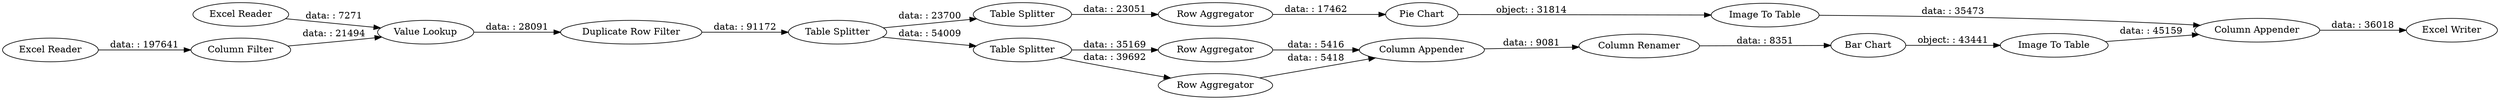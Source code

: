 digraph {
	"4306964717344831373_7" [label="Excel Reader"]
	"4306964717344831373_49" [label="Image To Table"]
	"4306964717344831373_81" [label="Duplicate Row Filter"]
	"4306964717344831373_52" [label="Excel Writer"]
	"4306964717344831373_51" [label="Column Appender"]
	"4306964717344831373_1" [label="Excel Reader"]
	"4306964717344831373_82" [label="Table Splitter"]
	"4306964717344831373_5" [label="Column Filter"]
	"4306964717344831373_10" [label="Value Lookup"]
	"4306964717344831373_43" [label="Bar Chart"]
	"4306964717344831373_62" [label="Table Splitter"]
	"4306964717344831373_83" [label="Row Aggregator"]
	"4306964717344831373_65" [label="Row Aggregator"]
	"4306964717344831373_50" [label="Image To Table"]
	"4306964717344831373_66" [label="Row Aggregator"]
	"4306964717344831373_86" [label="Column Renamer"]
	"4306964717344831373_87" [label="Pie Chart"]
	"4306964717344831373_84" [label="Column Appender"]
	"4306964717344831373_63" [label="Table Splitter"]
	"4306964717344831373_63" -> "4306964717344831373_66" [label="data: : 39692"]
	"4306964717344831373_51" -> "4306964717344831373_52" [label="data: : 36018"]
	"4306964717344831373_1" -> "4306964717344831373_5" [label="data: : 197641"]
	"4306964717344831373_83" -> "4306964717344831373_84" [label="data: : 5416"]
	"4306964717344831373_5" -> "4306964717344831373_10" [label="data: : 21494"]
	"4306964717344831373_50" -> "4306964717344831373_51" [label="data: : 45159"]
	"4306964717344831373_66" -> "4306964717344831373_84" [label="data: : 5418"]
	"4306964717344831373_86" -> "4306964717344831373_43" [label="data: : 8351"]
	"4306964717344831373_87" -> "4306964717344831373_49" [label="object: : 31814"]
	"4306964717344831373_49" -> "4306964717344831373_51" [label="data: : 35473"]
	"4306964717344831373_62" -> "4306964717344831373_82" [label="data: : 23700"]
	"4306964717344831373_10" -> "4306964717344831373_81" [label="data: : 28091"]
	"4306964717344831373_63" -> "4306964717344831373_83" [label="data: : 35169"]
	"4306964717344831373_65" -> "4306964717344831373_87" [label="data: : 17462"]
	"4306964717344831373_84" -> "4306964717344831373_86" [label="data: : 9081"]
	"4306964717344831373_62" -> "4306964717344831373_63" [label="data: : 54009"]
	"4306964717344831373_43" -> "4306964717344831373_50" [label="object: : 43441"]
	"4306964717344831373_82" -> "4306964717344831373_65" [label="data: : 23051"]
	"4306964717344831373_7" -> "4306964717344831373_10" [label="data: : 7271"]
	"4306964717344831373_81" -> "4306964717344831373_62" [label="data: : 91172"]
	rankdir=LR
}
